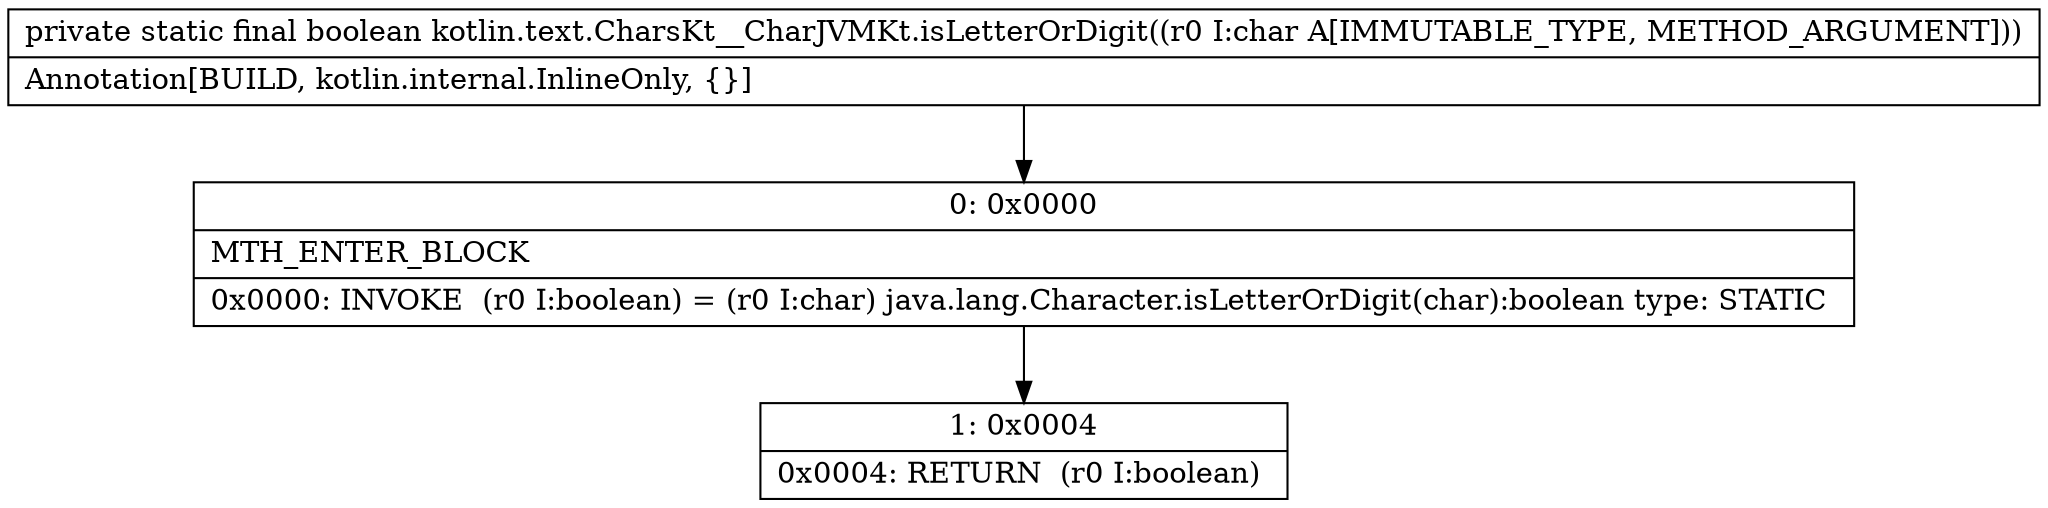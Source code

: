 digraph "CFG forkotlin.text.CharsKt__CharJVMKt.isLetterOrDigit(C)Z" {
Node_0 [shape=record,label="{0\:\ 0x0000|MTH_ENTER_BLOCK\l|0x0000: INVOKE  (r0 I:boolean) = (r0 I:char) java.lang.Character.isLetterOrDigit(char):boolean type: STATIC \l}"];
Node_1 [shape=record,label="{1\:\ 0x0004|0x0004: RETURN  (r0 I:boolean) \l}"];
MethodNode[shape=record,label="{private static final boolean kotlin.text.CharsKt__CharJVMKt.isLetterOrDigit((r0 I:char A[IMMUTABLE_TYPE, METHOD_ARGUMENT]))  | Annotation[BUILD, kotlin.internal.InlineOnly, \{\}]\l}"];
MethodNode -> Node_0;
Node_0 -> Node_1;
}

